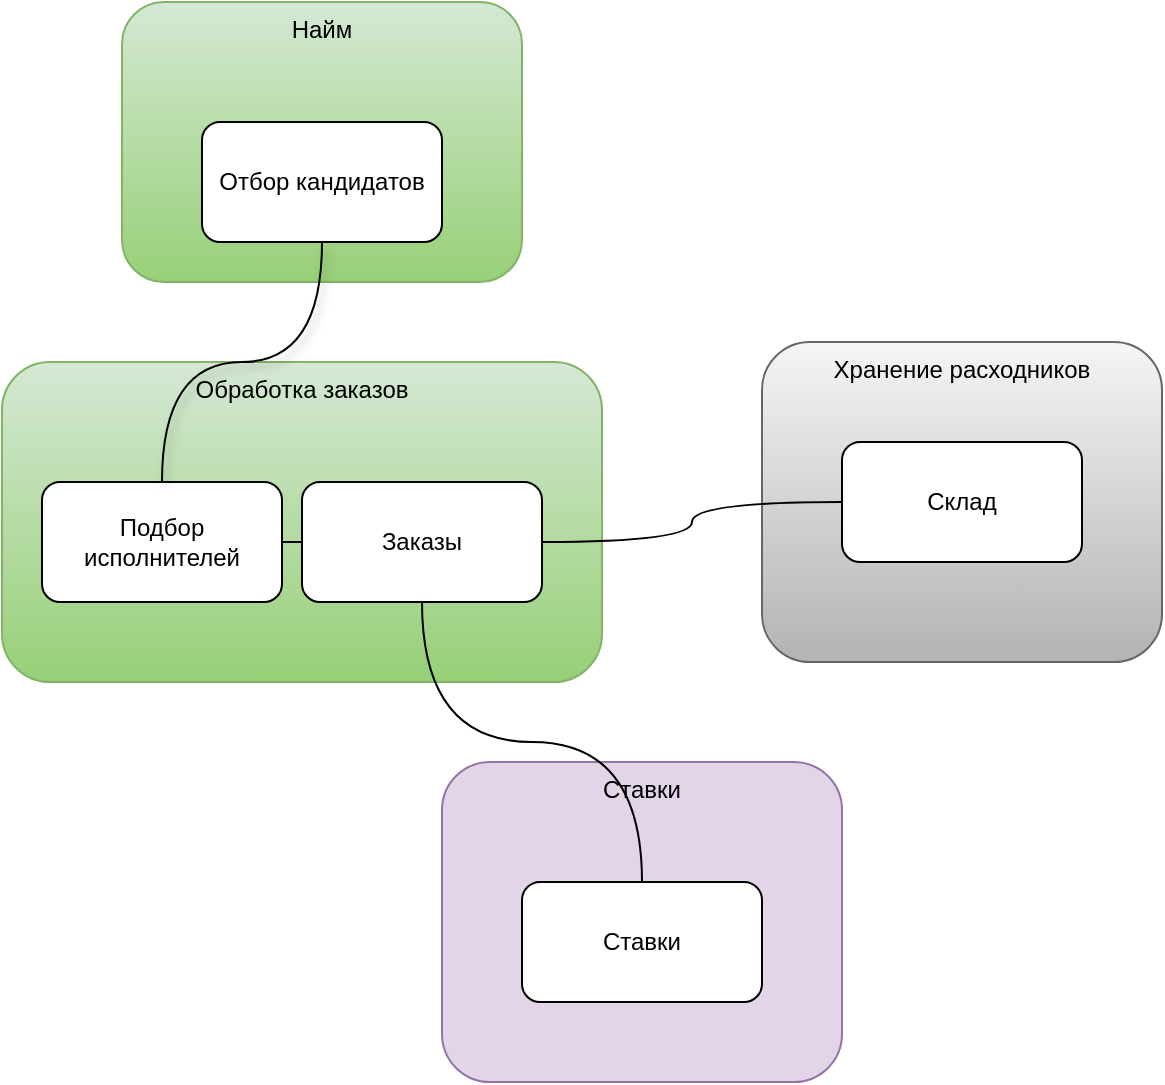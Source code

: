 <mxfile version="24.6.2" type="github">
  <diagram name="Page-1" id="LDOksrUaq20k6TJ6HL2x">
    <mxGraphModel dx="1277" dy="1035" grid="1" gridSize="10" guides="1" tooltips="1" connect="1" arrows="1" fold="1" page="1" pageScale="1" pageWidth="850" pageHeight="1100" math="0" shadow="0">
      <root>
        <mxCell id="0" />
        <mxCell id="1" parent="0" />
        <mxCell id="sUVa3AoWF7D5zAPUv-p0-1" value="Хранение расходников" style="rounded=1;whiteSpace=wrap;html=1;fillColor=#f5f5f5;strokeColor=#666666;gradientColor=#b3b3b3;verticalAlign=top;" parent="1" vertex="1">
          <mxGeometry x="440" y="310" width="200" height="160" as="geometry" />
        </mxCell>
        <mxCell id="sUVa3AoWF7D5zAPUv-p0-2" value="Склад" style="rounded=1;whiteSpace=wrap;html=1;" parent="1" vertex="1">
          <mxGeometry x="480" y="360" width="120" height="60" as="geometry" />
        </mxCell>
        <mxCell id="sUVa3AoWF7D5zAPUv-p0-3" value="Найм" style="rounded=1;whiteSpace=wrap;html=1;fillColor=#d5e8d4;strokeColor=#82b366;gradientColor=#97d077;verticalAlign=top;" parent="1" vertex="1">
          <mxGeometry x="120" y="140" width="200" height="140" as="geometry" />
        </mxCell>
        <mxCell id="sUVa3AoWF7D5zAPUv-p0-6" value="Обработка заказов" style="rounded=1;whiteSpace=wrap;html=1;fillColor=#d5e8d4;strokeColor=#82b366;verticalAlign=top;gradientColor=#97d077;" parent="1" vertex="1">
          <mxGeometry x="60" y="320" width="300" height="160" as="geometry" />
        </mxCell>
        <mxCell id="9T4Rt7w5FMUcd3hGJzWI-4" style="edgeStyle=orthogonalEdgeStyle;rounded=0;orthogonalLoop=1;jettySize=auto;html=1;exitX=1;exitY=0.5;exitDx=0;exitDy=0;entryX=0;entryY=0.5;entryDx=0;entryDy=0;endArrow=none;endFill=0;curved=1;" edge="1" parent="1" source="sUVa3AoWF7D5zAPUv-p0-7" target="sUVa3AoWF7D5zAPUv-p0-2">
          <mxGeometry relative="1" as="geometry" />
        </mxCell>
        <mxCell id="sUVa3AoWF7D5zAPUv-p0-7" value="Заказы" style="rounded=1;whiteSpace=wrap;html=1;" parent="1" vertex="1">
          <mxGeometry x="210" y="380" width="120" height="60" as="geometry" />
        </mxCell>
        <mxCell id="sUVa3AoWF7D5zAPUv-p0-8" value="Ставки" style="rounded=1;whiteSpace=wrap;html=1;fillColor=#e1d5e7;strokeColor=#9673a6;verticalAlign=top;" parent="1" vertex="1">
          <mxGeometry x="280" y="520" width="200" height="160" as="geometry" />
        </mxCell>
        <mxCell id="9T4Rt7w5FMUcd3hGJzWI-5" style="edgeStyle=orthogonalEdgeStyle;rounded=0;orthogonalLoop=1;jettySize=auto;html=1;entryX=0.5;entryY=1;entryDx=0;entryDy=0;curved=1;endArrow=none;endFill=0;" edge="1" parent="1" source="sUVa3AoWF7D5zAPUv-p0-9" target="sUVa3AoWF7D5zAPUv-p0-7">
          <mxGeometry relative="1" as="geometry" />
        </mxCell>
        <mxCell id="sUVa3AoWF7D5zAPUv-p0-9" value="Ставки" style="rounded=1;whiteSpace=wrap;html=1;" parent="1" vertex="1">
          <mxGeometry x="320" y="580" width="120" height="60" as="geometry" />
        </mxCell>
        <mxCell id="9T4Rt7w5FMUcd3hGJzWI-7" style="edgeStyle=orthogonalEdgeStyle;rounded=0;orthogonalLoop=1;jettySize=auto;html=1;exitX=1;exitY=0.5;exitDx=0;exitDy=0;entryX=0;entryY=0.5;entryDx=0;entryDy=0;endArrow=none;endFill=0;" edge="1" parent="1" source="sUVa3AoWF7D5zAPUv-p0-4" target="sUVa3AoWF7D5zAPUv-p0-7">
          <mxGeometry relative="1" as="geometry" />
        </mxCell>
        <mxCell id="sUVa3AoWF7D5zAPUv-p0-4" value="Подбор исполнителей" style="rounded=1;whiteSpace=wrap;html=1;" parent="1" vertex="1">
          <mxGeometry x="80" y="380" width="120" height="60" as="geometry" />
        </mxCell>
        <mxCell id="9T4Rt7w5FMUcd3hGJzWI-3" style="edgeStyle=orthogonalEdgeStyle;rounded=0;orthogonalLoop=1;jettySize=auto;html=1;entryX=0.5;entryY=0;entryDx=0;entryDy=0;shadow=1;flowAnimation=0;curved=1;endArrow=none;endFill=0;" edge="1" parent="1" source="9GOtzLrpTvZ1elp99d6H-1" target="sUVa3AoWF7D5zAPUv-p0-4">
          <mxGeometry relative="1" as="geometry" />
        </mxCell>
        <mxCell id="9GOtzLrpTvZ1elp99d6H-1" value="Отбор кандидатов" style="rounded=1;whiteSpace=wrap;html=1;" parent="1" vertex="1">
          <mxGeometry x="160" y="200" width="120" height="60" as="geometry" />
        </mxCell>
      </root>
    </mxGraphModel>
  </diagram>
</mxfile>

